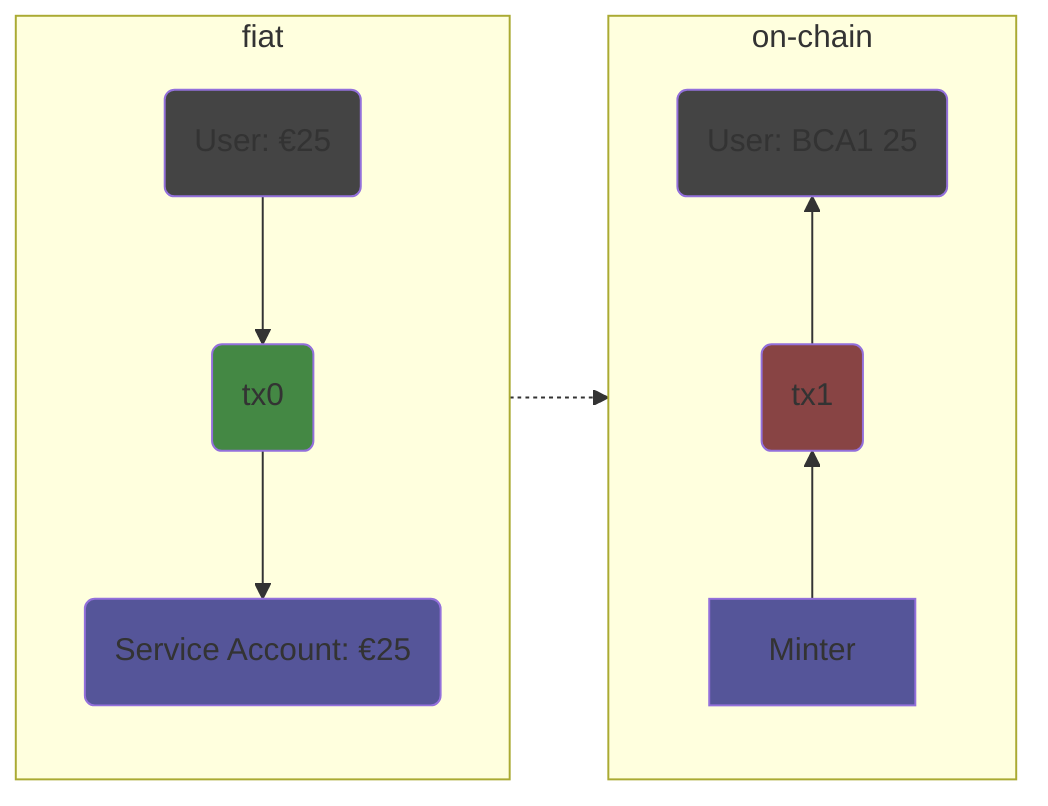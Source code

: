 graph LR

    style User0 fill:#444
    style User1 fill:#444
    style ServiceAccount0 fill:#559
    style Minter fill:#559
    style tx0 fill:#484
    style tx1 fill:#844

    subgraph fiat
    direction TB
    %% tx0 - user funds token account
    tx0("tx0")
    User0("User: €25") --> tx0 --> ServiceAccount0(Service Account: €25)
    end

    %% tx1 - mint tokens to user's account
    tx1("tx1")
    %% inputs
    subgraph on-chain
    direction BT
    Minter --> tx1
    %% outputs
    tx1 --> User1("User: BCA1 25")
    end

    fiat -.-> on-chain